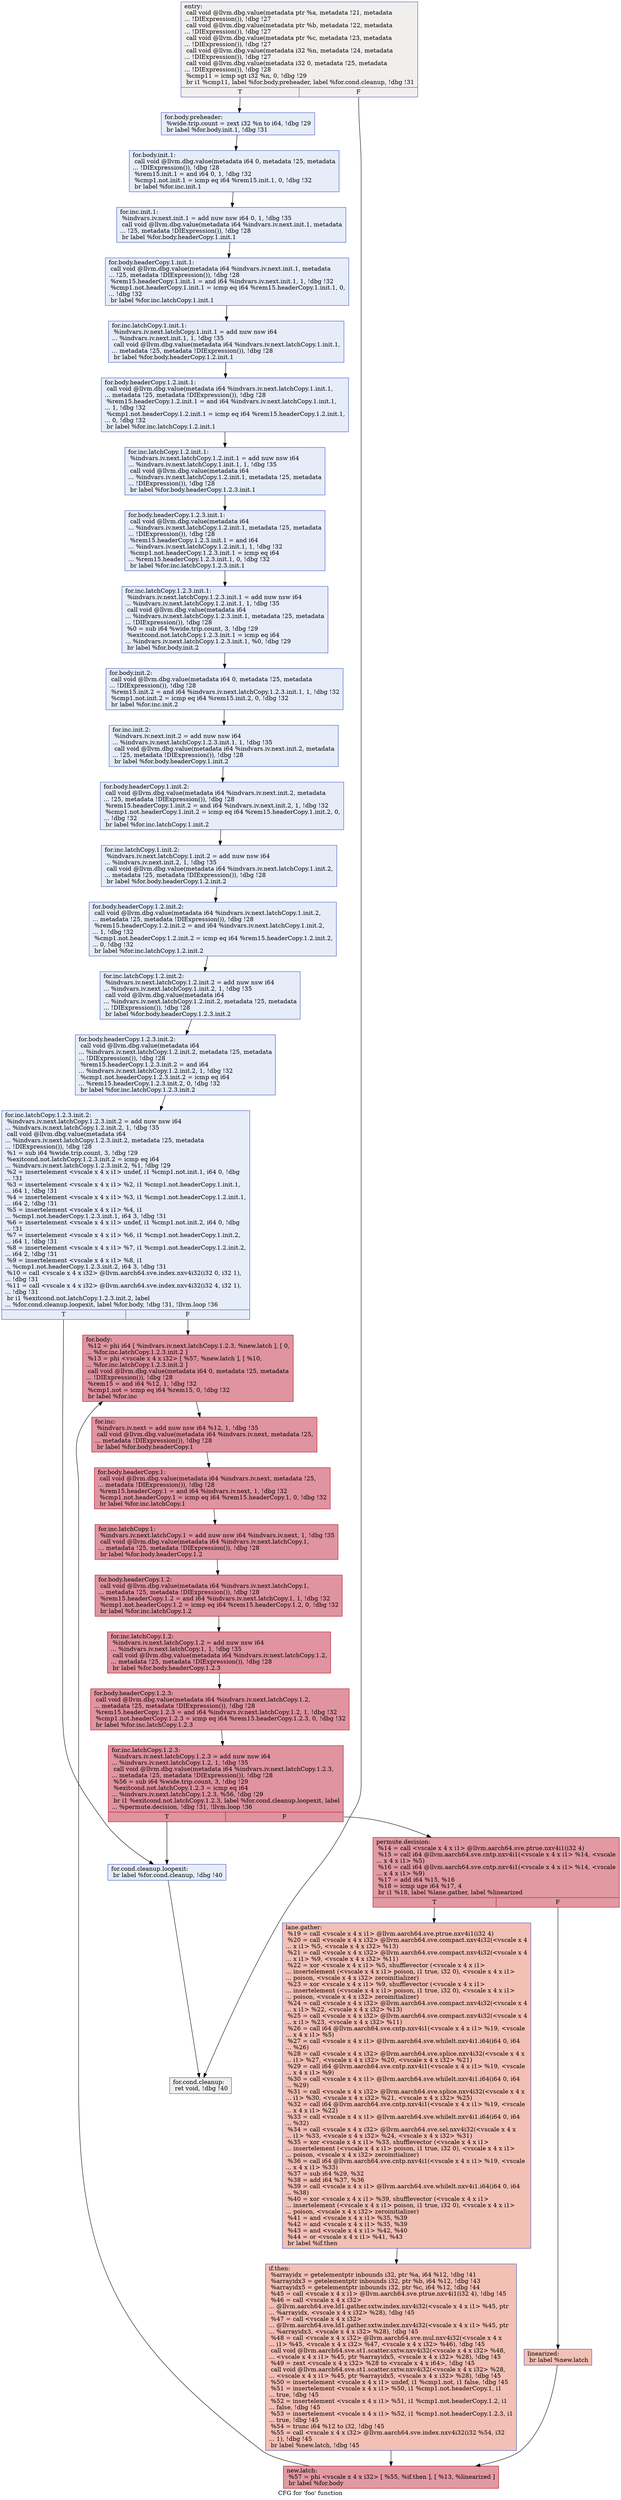 digraph "CFG for 'foo' function" {
	label="CFG for 'foo' function";

	Node0x555851ae9320 [shape=record,color="#3d50c3ff", style=filled, fillcolor="#e0dbd870",label="{entry:\l  call void @llvm.dbg.value(metadata ptr %a, metadata !21, metadata\l... !DIExpression()), !dbg !27\l  call void @llvm.dbg.value(metadata ptr %b, metadata !22, metadata\l... !DIExpression()), !dbg !27\l  call void @llvm.dbg.value(metadata ptr %c, metadata !23, metadata\l... !DIExpression()), !dbg !27\l  call void @llvm.dbg.value(metadata i32 %n, metadata !24, metadata\l... !DIExpression()), !dbg !27\l  call void @llvm.dbg.value(metadata i32 0, metadata !25, metadata\l... !DIExpression()), !dbg !28\l  %cmp11 = icmp sgt i32 %n, 0, !dbg !29\l  br i1 %cmp11, label %for.body.preheader, label %for.cond.cleanup, !dbg !31\l|{<s0>T|<s1>F}}"];
	Node0x555851ae9320:s0 -> Node0x555851aeb8b0;
	Node0x555851ae9320:s1 -> Node0x555851aeb9b0;
	Node0x555851aeb8b0 [shape=record,color="#3d50c3ff", style=filled, fillcolor="#c7d7f070",label="{for.body.preheader:                               \l  %wide.trip.count = zext i32 %n to i64, !dbg !29\l  br label %for.body.init.1, !dbg !31\l}"];
	Node0x555851aeb8b0 -> Node0x555851aec340;
	Node0x555851aec340 [shape=record,color="#3d50c3ff", style=filled, fillcolor="#c7d7f070",label="{for.body.init.1:                                  \l  call void @llvm.dbg.value(metadata i64 0, metadata !25, metadata\l... !DIExpression()), !dbg !28\l  %rem15.init.1 = and i64 0, 1, !dbg !32\l  %cmp1.not.init.1 = icmp eq i64 %rem15.init.1, 0, !dbg !32\l  br label %for.inc.init.1\l}"];
	Node0x555851aec340 -> Node0x555851aedb40;
	Node0x555851aedb40 [shape=record,color="#3d50c3ff", style=filled, fillcolor="#c7d7f070",label="{for.inc.init.1:                                   \l  %indvars.iv.next.init.1 = add nuw nsw i64 0, 1, !dbg !35\l  call void @llvm.dbg.value(metadata i64 %indvars.iv.next.init.1, metadata\l... !25, metadata !DIExpression()), !dbg !28\l  br label %for.body.headerCopy.1.init.1\l}"];
	Node0x555851aedb40 -> Node0x555851aee160;
	Node0x555851aee160 [shape=record,color="#3d50c3ff", style=filled, fillcolor="#c7d7f070",label="{for.body.headerCopy.1.init.1:                     \l  call void @llvm.dbg.value(metadata i64 %indvars.iv.next.init.1, metadata\l... !25, metadata !DIExpression()), !dbg !28\l  %rem15.headerCopy.1.init.1 = and i64 %indvars.iv.next.init.1, 1, !dbg !32\l  %cmp1.not.headerCopy.1.init.1 = icmp eq i64 %rem15.headerCopy.1.init.1, 0,\l... !dbg !32\l  br label %for.inc.latchCopy.1.init.1\l}"];
	Node0x555851aee160 -> Node0x555851aee590;
	Node0x555851aee590 [shape=record,color="#3d50c3ff", style=filled, fillcolor="#c7d7f070",label="{for.inc.latchCopy.1.init.1:                       \l  %indvars.iv.next.latchCopy.1.init.1 = add nuw nsw i64\l... %indvars.iv.next.init.1, 1, !dbg !35\l  call void @llvm.dbg.value(metadata i64 %indvars.iv.next.latchCopy.1.init.1,\l... metadata !25, metadata !DIExpression()), !dbg !28\l  br label %for.body.headerCopy.1.2.init.1\l}"];
	Node0x555851aee590 -> Node0x555851aeef40;
	Node0x555851aeef40 [shape=record,color="#3d50c3ff", style=filled, fillcolor="#c7d7f070",label="{for.body.headerCopy.1.2.init.1:                   \l  call void @llvm.dbg.value(metadata i64 %indvars.iv.next.latchCopy.1.init.1,\l... metadata !25, metadata !DIExpression()), !dbg !28\l  %rem15.headerCopy.1.2.init.1 = and i64 %indvars.iv.next.latchCopy.1.init.1,\l... 1, !dbg !32\l  %cmp1.not.headerCopy.1.2.init.1 = icmp eq i64 %rem15.headerCopy.1.2.init.1,\l... 0, !dbg !32\l  br label %for.inc.latchCopy.1.2.init.1\l}"];
	Node0x555851aeef40 -> Node0x555851aef340;
	Node0x555851aef340 [shape=record,color="#3d50c3ff", style=filled, fillcolor="#c7d7f070",label="{for.inc.latchCopy.1.2.init.1:                     \l  %indvars.iv.next.latchCopy.1.2.init.1 = add nuw nsw i64\l... %indvars.iv.next.latchCopy.1.init.1, 1, !dbg !35\l  call void @llvm.dbg.value(metadata i64\l... %indvars.iv.next.latchCopy.1.2.init.1, metadata !25, metadata\l... !DIExpression()), !dbg !28\l  br label %for.body.headerCopy.1.2.3.init.1\l}"];
	Node0x555851aef340 -> Node0x555851aef6e0;
	Node0x555851aef6e0 [shape=record,color="#3d50c3ff", style=filled, fillcolor="#c7d7f070",label="{for.body.headerCopy.1.2.3.init.1:                 \l  call void @llvm.dbg.value(metadata i64\l... %indvars.iv.next.latchCopy.1.2.init.1, metadata !25, metadata\l... !DIExpression()), !dbg !28\l  %rem15.headerCopy.1.2.3.init.1 = and i64\l... %indvars.iv.next.latchCopy.1.2.init.1, 1, !dbg !32\l  %cmp1.not.headerCopy.1.2.3.init.1 = icmp eq i64\l... %rem15.headerCopy.1.2.3.init.1, 0, !dbg !32\l  br label %for.inc.latchCopy.1.2.3.init.1\l}"];
	Node0x555851aef6e0 -> Node0x555851aefe50;
	Node0x555851aefe50 [shape=record,color="#3d50c3ff", style=filled, fillcolor="#c7d7f070",label="{for.inc.latchCopy.1.2.3.init.1:                   \l  %indvars.iv.next.latchCopy.1.2.3.init.1 = add nuw nsw i64\l... %indvars.iv.next.latchCopy.1.2.init.1, 1, !dbg !35\l  call void @llvm.dbg.value(metadata i64\l... %indvars.iv.next.latchCopy.1.2.3.init.1, metadata !25, metadata\l... !DIExpression()), !dbg !28\l  %0 = sub i64 %wide.trip.count, 3, !dbg !29\l  %exitcond.not.latchCopy.1.2.3.init.1 = icmp eq i64\l... %indvars.iv.next.latchCopy.1.2.3.init.1, %0, !dbg !29\l  br label %for.body.init.2\l}"];
	Node0x555851aefe50 -> Node0x555851af0360;
	Node0x555851af0360 [shape=record,color="#3d50c3ff", style=filled, fillcolor="#c7d7f070",label="{for.body.init.2:                                  \l  call void @llvm.dbg.value(metadata i64 0, metadata !25, metadata\l... !DIExpression()), !dbg !28\l  %rem15.init.2 = and i64 %indvars.iv.next.latchCopy.1.2.3.init.1, 1, !dbg !32\l  %cmp1.not.init.2 = icmp eq i64 %rem15.init.2, 0, !dbg !32\l  br label %for.inc.init.2\l}"];
	Node0x555851af0360 -> Node0x555851af0690;
	Node0x555851af0690 [shape=record,color="#3d50c3ff", style=filled, fillcolor="#c7d7f070",label="{for.inc.init.2:                                   \l  %indvars.iv.next.init.2 = add nuw nsw i64\l... %indvars.iv.next.latchCopy.1.2.3.init.1, 1, !dbg !35\l  call void @llvm.dbg.value(metadata i64 %indvars.iv.next.init.2, metadata\l... !25, metadata !DIExpression()), !dbg !28\l  br label %for.body.headerCopy.1.init.2\l}"];
	Node0x555851af0690 -> Node0x555851af0a70;
	Node0x555851af0a70 [shape=record,color="#3d50c3ff", style=filled, fillcolor="#c7d7f070",label="{for.body.headerCopy.1.init.2:                     \l  call void @llvm.dbg.value(metadata i64 %indvars.iv.next.init.2, metadata\l... !25, metadata !DIExpression()), !dbg !28\l  %rem15.headerCopy.1.init.2 = and i64 %indvars.iv.next.init.2, 1, !dbg !32\l  %cmp1.not.headerCopy.1.init.2 = icmp eq i64 %rem15.headerCopy.1.init.2, 0,\l... !dbg !32\l  br label %for.inc.latchCopy.1.init.2\l}"];
	Node0x555851af0a70 -> Node0x555851af0ea0;
	Node0x555851af0ea0 [shape=record,color="#3d50c3ff", style=filled, fillcolor="#c7d7f070",label="{for.inc.latchCopy.1.init.2:                       \l  %indvars.iv.next.latchCopy.1.init.2 = add nuw nsw i64\l... %indvars.iv.next.init.2, 1, !dbg !35\l  call void @llvm.dbg.value(metadata i64 %indvars.iv.next.latchCopy.1.init.2,\l... metadata !25, metadata !DIExpression()), !dbg !28\l  br label %for.body.headerCopy.1.2.init.2\l}"];
	Node0x555851af0ea0 -> Node0x555851af1240;
	Node0x555851af1240 [shape=record,color="#3d50c3ff", style=filled, fillcolor="#c7d7f070",label="{for.body.headerCopy.1.2.init.2:                   \l  call void @llvm.dbg.value(metadata i64 %indvars.iv.next.latchCopy.1.init.2,\l... metadata !25, metadata !DIExpression()), !dbg !28\l  %rem15.headerCopy.1.2.init.2 = and i64 %indvars.iv.next.latchCopy.1.init.2,\l... 1, !dbg !32\l  %cmp1.not.headerCopy.1.2.init.2 = icmp eq i64 %rem15.headerCopy.1.2.init.2,\l... 0, !dbg !32\l  br label %for.inc.latchCopy.1.2.init.2\l}"];
	Node0x555851af1240 -> Node0x555851af1640;
	Node0x555851af1640 [shape=record,color="#3d50c3ff", style=filled, fillcolor="#c7d7f070",label="{for.inc.latchCopy.1.2.init.2:                     \l  %indvars.iv.next.latchCopy.1.2.init.2 = add nuw nsw i64\l... %indvars.iv.next.latchCopy.1.init.2, 1, !dbg !35\l  call void @llvm.dbg.value(metadata i64\l... %indvars.iv.next.latchCopy.1.2.init.2, metadata !25, metadata\l... !DIExpression()), !dbg !28\l  br label %for.body.headerCopy.1.2.3.init.2\l}"];
	Node0x555851af1640 -> Node0x555851af21f0;
	Node0x555851af21f0 [shape=record,color="#3d50c3ff", style=filled, fillcolor="#c7d7f070",label="{for.body.headerCopy.1.2.3.init.2:                 \l  call void @llvm.dbg.value(metadata i64\l... %indvars.iv.next.latchCopy.1.2.init.2, metadata !25, metadata\l... !DIExpression()), !dbg !28\l  %rem15.headerCopy.1.2.3.init.2 = and i64\l... %indvars.iv.next.latchCopy.1.2.init.2, 1, !dbg !32\l  %cmp1.not.headerCopy.1.2.3.init.2 = icmp eq i64\l... %rem15.headerCopy.1.2.3.init.2, 0, !dbg !32\l  br label %for.inc.latchCopy.1.2.3.init.2\l}"];
	Node0x555851af21f0 -> Node0x555851af2640;
	Node0x555851af2640 [shape=record,color="#3d50c3ff", style=filled, fillcolor="#c7d7f070",label="{for.inc.latchCopy.1.2.3.init.2:                   \l  %indvars.iv.next.latchCopy.1.2.3.init.2 = add nuw nsw i64\l... %indvars.iv.next.latchCopy.1.2.init.2, 1, !dbg !35\l  call void @llvm.dbg.value(metadata i64\l... %indvars.iv.next.latchCopy.1.2.3.init.2, metadata !25, metadata\l... !DIExpression()), !dbg !28\l  %1 = sub i64 %wide.trip.count, 3, !dbg !29\l  %exitcond.not.latchCopy.1.2.3.init.2 = icmp eq i64\l... %indvars.iv.next.latchCopy.1.2.3.init.2, %1, !dbg !29\l  %2 = insertelement \<vscale x 4 x i1\> undef, i1 %cmp1.not.init.1, i64 0, !dbg\l... !31\l  %3 = insertelement \<vscale x 4 x i1\> %2, i1 %cmp1.not.headerCopy.1.init.1,\l... i64 1, !dbg !31\l  %4 = insertelement \<vscale x 4 x i1\> %3, i1 %cmp1.not.headerCopy.1.2.init.1,\l... i64 2, !dbg !31\l  %5 = insertelement \<vscale x 4 x i1\> %4, i1\l... %cmp1.not.headerCopy.1.2.3.init.1, i64 3, !dbg !31\l  %6 = insertelement \<vscale x 4 x i1\> undef, i1 %cmp1.not.init.2, i64 0, !dbg\l... !31\l  %7 = insertelement \<vscale x 4 x i1\> %6, i1 %cmp1.not.headerCopy.1.init.2,\l... i64 1, !dbg !31\l  %8 = insertelement \<vscale x 4 x i1\> %7, i1 %cmp1.not.headerCopy.1.2.init.2,\l... i64 2, !dbg !31\l  %9 = insertelement \<vscale x 4 x i1\> %8, i1\l... %cmp1.not.headerCopy.1.2.3.init.2, i64 3, !dbg !31\l  %10 = call \<vscale x 4 x i32\> @llvm.aarch64.sve.index.nxv4i32(i32 0, i32 1),\l... !dbg !31\l  %11 = call \<vscale x 4 x i32\> @llvm.aarch64.sve.index.nxv4i32(i32 4, i32 1),\l... !dbg !31\l  br i1 %exitcond.not.latchCopy.1.2.3.init.2, label\l... %for.cond.cleanup.loopexit, label %for.body, !dbg !31, !llvm.loop !36\l|{<s0>T|<s1>F}}"];
	Node0x555851af2640:s0 -> Node0x555851af4060;
	Node0x555851af2640:s1 -> Node0x555851af4150;
	Node0x555851af4060 [shape=record,color="#3d50c3ff", style=filled, fillcolor="#c7d7f070",label="{for.cond.cleanup.loopexit:                        \l  br label %for.cond.cleanup, !dbg !40\l}"];
	Node0x555851af4060 -> Node0x555851aeb9b0;
	Node0x555851aeb9b0 [shape=record,color="#3d50c3ff", style=filled, fillcolor="#e0dbd870",label="{for.cond.cleanup:                                 \l  ret void, !dbg !40\l}"];
	Node0x555851af4150 [shape=record,color="#b70d28ff", style=filled, fillcolor="#b70d2870",label="{for.body:                                         \l  %12 = phi i64 [ %indvars.iv.next.latchCopy.1.2.3, %new.latch ], [ 0,\l... %for.inc.latchCopy.1.2.3.init.2 ]\l  %13 = phi \<vscale x 4 x i32\> [ %57, %new.latch ], [ %10,\l... %for.inc.latchCopy.1.2.3.init.2 ]\l  call void @llvm.dbg.value(metadata i64 0, metadata !25, metadata\l... !DIExpression()), !dbg !28\l  %rem15 = and i64 %12, 1, !dbg !32\l  %cmp1.not = icmp eq i64 %rem15, 0, !dbg !32\l  br label %for.inc\l}"];
	Node0x555851af4150 -> Node0x555851af5070;
	Node0x555851af5190 [shape=record,color="#b70d28ff", style=filled, fillcolor="#bb1b2c70",label="{permute.decision:                                 \l  %14 = call \<vscale x 4 x i1\> @llvm.aarch64.sve.ptrue.nxv4i1(i32 4)\l  %15 = call i64 @llvm.aarch64.sve.cntp.nxv4i1(\<vscale x 4 x i1\> %14, \<vscale\l... x 4 x i1\> %5)\l  %16 = call i64 @llvm.aarch64.sve.cntp.nxv4i1(\<vscale x 4 x i1\> %14, \<vscale\l... x 4 x i1\> %9)\l  %17 = add i64 %15, %16\l  %18 = icmp uge i64 %17, 4\l  br i1 %18, label %lane.gather, label %linearized\l|{<s0>T|<s1>F}}"];
	Node0x555851af5190:s0 -> Node0x555851af5870;
	Node0x555851af5190:s1 -> Node0x555851af5920;
	Node0x555851af5870 [shape=record,color="#3d50c3ff", style=filled, fillcolor="#e5705870",label="{lane.gather:                                      \l  %19 = call \<vscale x 4 x i1\> @llvm.aarch64.sve.ptrue.nxv4i1(i32 4)\l  %20 = call \<vscale x 4 x i32\> @llvm.aarch64.sve.compact.nxv4i32(\<vscale x 4\l... x i1\> %5, \<vscale x 4 x i32\> %13)\l  %21 = call \<vscale x 4 x i32\> @llvm.aarch64.sve.compact.nxv4i32(\<vscale x 4\l... x i1\> %9, \<vscale x 4 x i32\> %11)\l  %22 = xor \<vscale x 4 x i1\> %5, shufflevector (\<vscale x 4 x i1\>\l... insertelement (\<vscale x 4 x i1\> poison, i1 true, i32 0), \<vscale x 4 x i1\>\l... poison, \<vscale x 4 x i32\> zeroinitializer)\l  %23 = xor \<vscale x 4 x i1\> %9, shufflevector (\<vscale x 4 x i1\>\l... insertelement (\<vscale x 4 x i1\> poison, i1 true, i32 0), \<vscale x 4 x i1\>\l... poison, \<vscale x 4 x i32\> zeroinitializer)\l  %24 = call \<vscale x 4 x i32\> @llvm.aarch64.sve.compact.nxv4i32(\<vscale x 4\l... x i1\> %22, \<vscale x 4 x i32\> %13)\l  %25 = call \<vscale x 4 x i32\> @llvm.aarch64.sve.compact.nxv4i32(\<vscale x 4\l... x i1\> %23, \<vscale x 4 x i32\> %11)\l  %26 = call i64 @llvm.aarch64.sve.cntp.nxv4i1(\<vscale x 4 x i1\> %19, \<vscale\l... x 4 x i1\> %5)\l  %27 = call \<vscale x 4 x i1\> @llvm.aarch64.sve.whilelt.nxv4i1.i64(i64 0, i64\l... %26)\l  %28 = call \<vscale x 4 x i32\> @llvm.aarch64.sve.splice.nxv4i32(\<vscale x 4 x\l... i1\> %27, \<vscale x 4 x i32\> %20, \<vscale x 4 x i32\> %21)\l  %29 = call i64 @llvm.aarch64.sve.cntp.nxv4i1(\<vscale x 4 x i1\> %19, \<vscale\l... x 4 x i1\> %9)\l  %30 = call \<vscale x 4 x i1\> @llvm.aarch64.sve.whilelt.nxv4i1.i64(i64 0, i64\l... %29)\l  %31 = call \<vscale x 4 x i32\> @llvm.aarch64.sve.splice.nxv4i32(\<vscale x 4 x\l... i1\> %30, \<vscale x 4 x i32\> %21, \<vscale x 4 x i32\> %25)\l  %32 = call i64 @llvm.aarch64.sve.cntp.nxv4i1(\<vscale x 4 x i1\> %19, \<vscale\l... x 4 x i1\> %22)\l  %33 = call \<vscale x 4 x i1\> @llvm.aarch64.sve.whilelt.nxv4i1.i64(i64 0, i64\l... %32)\l  %34 = call \<vscale x 4 x i32\> @llvm.aarch64.sve.sel.nxv4i32(\<vscale x 4 x\l... i1\> %33, \<vscale x 4 x i32\> %24, \<vscale x 4 x i32\> %31)\l  %35 = xor \<vscale x 4 x i1\> %33, shufflevector (\<vscale x 4 x i1\>\l... insertelement (\<vscale x 4 x i1\> poison, i1 true, i32 0), \<vscale x 4 x i1\>\l... poison, \<vscale x 4 x i32\> zeroinitializer)\l  %36 = call i64 @llvm.aarch64.sve.cntp.nxv4i1(\<vscale x 4 x i1\> %19, \<vscale\l... x 4 x i1\> %33)\l  %37 = sub i64 %29, %32\l  %38 = add i64 %37, %36\l  %39 = call \<vscale x 4 x i1\> @llvm.aarch64.sve.whilelt.nxv4i1.i64(i64 0, i64\l... %38)\l  %40 = xor \<vscale x 4 x i1\> %39, shufflevector (\<vscale x 4 x i1\>\l... insertelement (\<vscale x 4 x i1\> poison, i1 true, i32 0), \<vscale x 4 x i1\>\l... poison, \<vscale x 4 x i32\> zeroinitializer)\l  %41 = and \<vscale x 4 x i1\> %35, %39\l  %42 = and \<vscale x 4 x i1\> %35, %39\l  %43 = and \<vscale x 4 x i1\> %42, %40\l  %44 = or \<vscale x 4 x i1\> %41, %43\l  br label %if.then\l}"];
	Node0x555851af5870 -> Node0x555851af8360;
	Node0x555851af5920 [shape=record,color="#3d50c3ff", style=filled, fillcolor="#e5705870",label="{linearized:                                       \l  br label %new.latch\l}"];
	Node0x555851af5920 -> Node0x555851af4be0;
	Node0x555851af8360 [shape=record,color="#3d50c3ff", style=filled, fillcolor="#e5705870",label="{if.then:                                          \l  %arrayidx = getelementptr inbounds i32, ptr %a, i64 %12, !dbg !41\l  %arrayidx3 = getelementptr inbounds i32, ptr %b, i64 %12, !dbg !43\l  %arrayidx5 = getelementptr inbounds i32, ptr %c, i64 %12, !dbg !44\l  %45 = call \<vscale x 4 x i1\> @llvm.aarch64.sve.ptrue.nxv4i1(i32 4), !dbg !45\l  %46 = call \<vscale x 4 x i32\>\l... @llvm.aarch64.sve.ld1.gather.sxtw.index.nxv4i32(\<vscale x 4 x i1\> %45, ptr\l... %arrayidx, \<vscale x 4 x i32\> %28), !dbg !45\l  %47 = call \<vscale x 4 x i32\>\l... @llvm.aarch64.sve.ld1.gather.sxtw.index.nxv4i32(\<vscale x 4 x i1\> %45, ptr\l... %arrayidx3, \<vscale x 4 x i32\> %28), !dbg !45\l  %48 = call \<vscale x 4 x i32\> @llvm.aarch64.sve.mul.nxv4i32(\<vscale x 4 x\l... i1\> %45, \<vscale x 4 x i32\> %47, \<vscale x 4 x i32\> %46), !dbg !45\l  call void @llvm.aarch64.sve.st1.scatter.sxtw.nxv4i32(\<vscale x 4 x i32\> %48,\l... \<vscale x 4 x i1\> %45, ptr %arrayidx5, \<vscale x 4 x i32\> %28), !dbg !45\l  %49 = zext \<vscale x 4 x i32\> %28 to \<vscale x 4 x i64\>, !dbg !45\l  call void @llvm.aarch64.sve.st1.scatter.sxtw.nxv4i32(\<vscale x 4 x i32\> %28,\l... \<vscale x 4 x i1\> %45, ptr %arrayidx5, \<vscale x 4 x i32\> %28), !dbg !45\l  %50 = insertelement \<vscale x 4 x i1\> undef, i1 %cmp1.not, i1 false, !dbg !45\l  %51 = insertelement \<vscale x 4 x i1\> %50, i1 %cmp1.not.headerCopy.1, i1\l... true, !dbg !45\l  %52 = insertelement \<vscale x 4 x i1\> %51, i1 %cmp1.not.headerCopy.1.2, i1\l... false, !dbg !45\l  %53 = insertelement \<vscale x 4 x i1\> %52, i1 %cmp1.not.headerCopy.1.2.3, i1\l... true, !dbg !45\l  %54 = trunc i64 %12 to i32, !dbg !45\l  %55 = call \<vscale x 4 x i32\> @llvm.aarch64.sve.index.nxv4i32(i32 %54, i32\l... 1), !dbg !45\l  br label %new.latch, !dbg !45\l}"];
	Node0x555851af8360 -> Node0x555851af4be0;
	Node0x555851af5070 [shape=record,color="#b70d28ff", style=filled, fillcolor="#b70d2870",label="{for.inc:                                          \l  %indvars.iv.next = add nuw nsw i64 %12, 1, !dbg !35\l  call void @llvm.dbg.value(metadata i64 %indvars.iv.next, metadata !25,\l... metadata !DIExpression()), !dbg !28\l  br label %for.body.headerCopy.1\l}"];
	Node0x555851af5070 -> Node0x555851afa6e0;
	Node0x555851afa6e0 [shape=record,color="#b70d28ff", style=filled, fillcolor="#b70d2870",label="{for.body.headerCopy.1:                            \l  call void @llvm.dbg.value(metadata i64 %indvars.iv.next, metadata !25,\l... metadata !DIExpression()), !dbg !28\l  %rem15.headerCopy.1 = and i64 %indvars.iv.next, 1, !dbg !32\l  %cmp1.not.headerCopy.1 = icmp eq i64 %rem15.headerCopy.1, 0, !dbg !32\l  br label %for.inc.latchCopy.1\l}"];
	Node0x555851afa6e0 -> Node0x555851afaae0;
	Node0x555851afaae0 [shape=record,color="#b70d28ff", style=filled, fillcolor="#b70d2870",label="{for.inc.latchCopy.1:                              \l  %indvars.iv.next.latchCopy.1 = add nuw nsw i64 %indvars.iv.next, 1, !dbg !35\l  call void @llvm.dbg.value(metadata i64 %indvars.iv.next.latchCopy.1,\l... metadata !25, metadata !DIExpression()), !dbg !28\l  br label %for.body.headerCopy.1.2\l}"];
	Node0x555851afaae0 -> Node0x555851afae00;
	Node0x555851afae00 [shape=record,color="#b70d28ff", style=filled, fillcolor="#b70d2870",label="{for.body.headerCopy.1.2:                          \l  call void @llvm.dbg.value(metadata i64 %indvars.iv.next.latchCopy.1,\l... metadata !25, metadata !DIExpression()), !dbg !28\l  %rem15.headerCopy.1.2 = and i64 %indvars.iv.next.latchCopy.1, 1, !dbg !32\l  %cmp1.not.headerCopy.1.2 = icmp eq i64 %rem15.headerCopy.1.2, 0, !dbg !32\l  br label %for.inc.latchCopy.1.2\l}"];
	Node0x555851afae00 -> Node0x555851afb1a0;
	Node0x555851afb1a0 [shape=record,color="#b70d28ff", style=filled, fillcolor="#b70d2870",label="{for.inc.latchCopy.1.2:                            \l  %indvars.iv.next.latchCopy.1.2 = add nuw nsw i64\l... %indvars.iv.next.latchCopy.1, 1, !dbg !35\l  call void @llvm.dbg.value(metadata i64 %indvars.iv.next.latchCopy.1.2,\l... metadata !25, metadata !DIExpression()), !dbg !28\l  br label %for.body.headerCopy.1.2.3\l}"];
	Node0x555851afb1a0 -> Node0x555851afb500;
	Node0x555851afb500 [shape=record,color="#b70d28ff", style=filled, fillcolor="#b70d2870",label="{for.body.headerCopy.1.2.3:                        \l  call void @llvm.dbg.value(metadata i64 %indvars.iv.next.latchCopy.1.2,\l... metadata !25, metadata !DIExpression()), !dbg !28\l  %rem15.headerCopy.1.2.3 = and i64 %indvars.iv.next.latchCopy.1.2, 1, !dbg !32\l  %cmp1.not.headerCopy.1.2.3 = icmp eq i64 %rem15.headerCopy.1.2.3, 0, !dbg !32\l  br label %for.inc.latchCopy.1.2.3\l}"];
	Node0x555851afb500 -> Node0x555851afb8b0;
	Node0x555851afb8b0 [shape=record,color="#b70d28ff", style=filled, fillcolor="#b70d2870",label="{for.inc.latchCopy.1.2.3:                          \l  %indvars.iv.next.latchCopy.1.2.3 = add nuw nsw i64\l... %indvars.iv.next.latchCopy.1.2, 1, !dbg !35\l  call void @llvm.dbg.value(metadata i64 %indvars.iv.next.latchCopy.1.2.3,\l... metadata !25, metadata !DIExpression()), !dbg !28\l  %56 = sub i64 %wide.trip.count, 3, !dbg !29\l  %exitcond.not.latchCopy.1.2.3 = icmp eq i64\l... %indvars.iv.next.latchCopy.1.2.3, %56, !dbg !29\l  br i1 %exitcond.not.latchCopy.1.2.3, label %for.cond.cleanup.loopexit, label\l... %permute.decision, !dbg !31, !llvm.loop !36\l|{<s0>T|<s1>F}}"];
	Node0x555851afb8b0:s0 -> Node0x555851af4060;
	Node0x555851afb8b0:s1 -> Node0x555851af5190;
	Node0x555851af4be0 [shape=record,color="#b70d28ff", style=filled, fillcolor="#bb1b2c70",label="{new.latch:                                        \l  %57 = phi \<vscale x 4 x i32\> [ %55, %if.then ], [ %13, %linearized ]\l  br label %for.body\l}"];
	Node0x555851af4be0 -> Node0x555851af4150;
}
